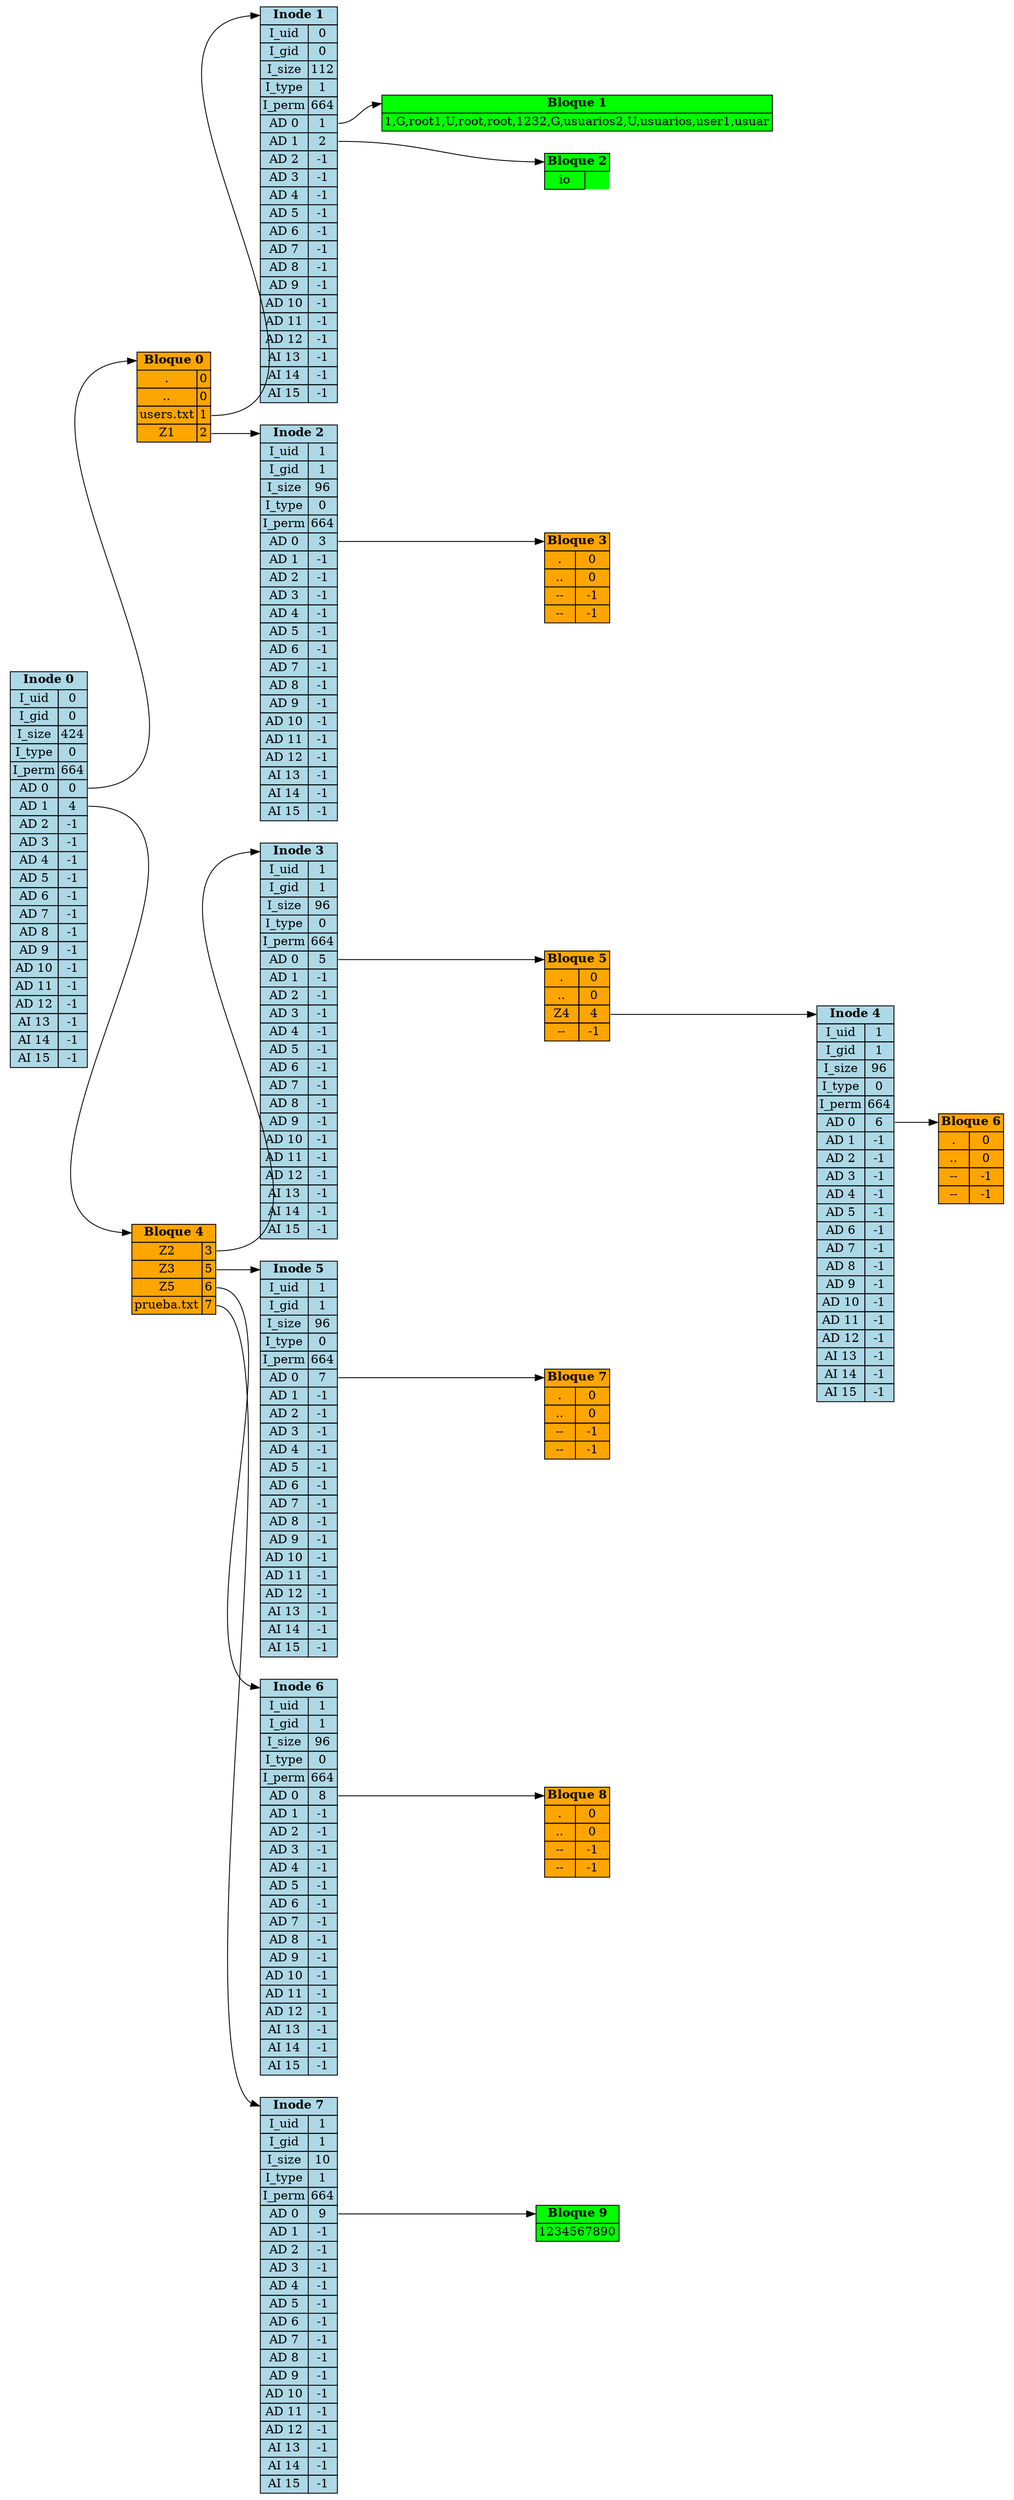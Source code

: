 digraph G {
	rankdir=LR;
	Bloque0 [ label=
	<<TABLE BORDER="0" CELLBORDER="1" CELLSPACING="0" BGCOLOR="orange">
		<TR><TD COLSPAN="2" PORT="b0"><B>Bloque 0</B></TD></TR>
		<TR><TD>.</TD><TD PORT="p0">0</TD></TR>
		<TR><TD>..</TD><TD PORT="p1">0</TD></TR>
		<TR><TD>users.txt</TD><TD PORT="p2">1</TD></TR>
		<TR><TD>Z1</TD><TD PORT="p3">2</TD></TR>
	</TABLE>>, shape=plaintext ];
	Bloque1 [ label=
	<<TABLE BORDER="0" CELLBORDER="1" CELLSPACING="0" BGCOLOR="green">
		<TR><TD COLSPAN="2" PORT="b1"><B>Bloque 1</B></TD></TR>
		<TR><TD>1,G,root
1,U,root,root,123
2,G,usuarios
2,U,usuarios,user1,usuar</TD></TR>
	</TABLE>>, shape=plaintext ];
	Bloque2 [ label=
	<<TABLE BORDER="0" CELLBORDER="1" CELLSPACING="0" BGCOLOR="green">
		<TR><TD COLSPAN="2" PORT="b2"><B>Bloque 2</B></TD></TR>
		<TR><TD>io
</TD></TR>
	</TABLE>>, shape=plaintext ];
	Bloque3 [ label=
	<<TABLE BORDER="0" CELLBORDER="1" CELLSPACING="0" BGCOLOR="orange">
		<TR><TD COLSPAN="2" PORT="b3"><B>Bloque 3</B></TD></TR>
		<TR><TD>.</TD><TD PORT="p0">0</TD></TR>
		<TR><TD>..</TD><TD PORT="p1">0</TD></TR>
		<TR><TD>--</TD><TD PORT="p2">-1</TD></TR>
		<TR><TD>--</TD><TD PORT="p3">-1</TD></TR>
	</TABLE>>, shape=plaintext ];
	Bloque4 [ label=
	<<TABLE BORDER="0" CELLBORDER="1" CELLSPACING="0" BGCOLOR="orange">
		<TR><TD COLSPAN="2" PORT="b4"><B>Bloque 4</B></TD></TR>
		<TR><TD>Z2</TD><TD PORT="p0">3</TD></TR>
		<TR><TD>Z3</TD><TD PORT="p1">5</TD></TR>
		<TR><TD>Z5</TD><TD PORT="p2">6</TD></TR>
		<TR><TD>prueba.txt</TD><TD PORT="p3">7</TD></TR>
	</TABLE>>, shape=plaintext ];
	Bloque5 [ label=
	<<TABLE BORDER="0" CELLBORDER="1" CELLSPACING="0" BGCOLOR="orange">
		<TR><TD COLSPAN="2" PORT="b5"><B>Bloque 5</B></TD></TR>
		<TR><TD>.</TD><TD PORT="p0">0</TD></TR>
		<TR><TD>..</TD><TD PORT="p1">0</TD></TR>
		<TR><TD>Z4</TD><TD PORT="p2">4</TD></TR>
		<TR><TD>--</TD><TD PORT="p3">-1</TD></TR>
	</TABLE>>, shape=plaintext ];
	Bloque6 [ label=
	<<TABLE BORDER="0" CELLBORDER="1" CELLSPACING="0" BGCOLOR="orange">
		<TR><TD COLSPAN="2" PORT="b6"><B>Bloque 6</B></TD></TR>
		<TR><TD>.</TD><TD PORT="p0">0</TD></TR>
		<TR><TD>..</TD><TD PORT="p1">0</TD></TR>
		<TR><TD>--</TD><TD PORT="p2">-1</TD></TR>
		<TR><TD>--</TD><TD PORT="p3">-1</TD></TR>
	</TABLE>>, shape=plaintext ];
	Bloque7 [ label=
	<<TABLE BORDER="0" CELLBORDER="1" CELLSPACING="0" BGCOLOR="orange">
		<TR><TD COLSPAN="2" PORT="b7"><B>Bloque 7</B></TD></TR>
		<TR><TD>.</TD><TD PORT="p0">0</TD></TR>
		<TR><TD>..</TD><TD PORT="p1">0</TD></TR>
		<TR><TD>--</TD><TD PORT="p2">-1</TD></TR>
		<TR><TD>--</TD><TD PORT="p3">-1</TD></TR>
	</TABLE>>, shape=plaintext ];
	Bloque8 [ label=
	<<TABLE BORDER="0" CELLBORDER="1" CELLSPACING="0" BGCOLOR="orange">
		<TR><TD COLSPAN="2" PORT="b8"><B>Bloque 8</B></TD></TR>
		<TR><TD>.</TD><TD PORT="p0">0</TD></TR>
		<TR><TD>..</TD><TD PORT="p1">0</TD></TR>
		<TR><TD>--</TD><TD PORT="p2">-1</TD></TR>
		<TR><TD>--</TD><TD PORT="p3">-1</TD></TR>
	</TABLE>>, shape=plaintext ];
	Bloque9 [ label=
	<<TABLE BORDER="0" CELLBORDER="1" CELLSPACING="0" BGCOLOR="green">
		<TR><TD COLSPAN="2" PORT="b9"><B>Bloque 9</B></TD></TR>
		<TR><TD>1234567890</TD></TR>
	</TABLE>>, shape=plaintext ];
	Inodo0 [ label=
        <<TABLE BORDER="0" CELLBORDER="1" CELLSPACING="0" BGCOLOR="lightblue">
            <TR><TD COLSPAN="2" PORT="i0"><B>Inode 0</B></TD></TR>
            <TR><TD>I_uid</TD><TD>0</TD></TR>
            <TR><TD>I_gid</TD><TD>0</TD></TR>
            <TR><TD>I_size</TD><TD>424</TD></TR>
            <TR><TD>I_type</TD><TD>0</TD></TR>
            <TR><TD>I_perm</TD><TD>664</TD></TR>
        
			<TR><TD >AD 0</TD><TD PORT="p0">0</TD></TR>
            
			<TR><TD >AD 1</TD><TD PORT="p1">4</TD></TR>
            
			<TR><TD >AD 2</TD><TD PORT="p2">-1</TD></TR>
            
			<TR><TD >AD 3</TD><TD PORT="p3">-1</TD></TR>
            
			<TR><TD >AD 4</TD><TD PORT="p4">-1</TD></TR>
            
			<TR><TD >AD 5</TD><TD PORT="p5">-1</TD></TR>
            
			<TR><TD >AD 6</TD><TD PORT="p6">-1</TD></TR>
            
			<TR><TD >AD 7</TD><TD PORT="p7">-1</TD></TR>
            
			<TR><TD >AD 8</TD><TD PORT="p8">-1</TD></TR>
            
			<TR><TD >AD 9</TD><TD PORT="p9">-1</TD></TR>
            
			<TR><TD >AD 10</TD><TD PORT="p10">-1</TD></TR>
            
			<TR><TD >AD 11</TD><TD PORT="p11">-1</TD></TR>
            
			<TR><TD >AD 12</TD><TD PORT="p12">-1</TD></TR>
            
			<TR><TD>AI 13</TD><TD PORT="p13">-1</TD></TR>
            
			<TR><TD>AI 14</TD><TD PORT="p14">-1</TD></TR>
            
			<TR><TD>AI 15</TD><TD PORT="p15">-1</TD></TR>
            
	</TABLE>>, shape=plaintext ];
	Inodo1 [ label=
        <<TABLE BORDER="0" CELLBORDER="1" CELLSPACING="0" BGCOLOR="lightblue">
            <TR><TD COLSPAN="2" PORT="i1"><B>Inode 1</B></TD></TR>
            <TR><TD>I_uid</TD><TD>0</TD></TR>
            <TR><TD>I_gid</TD><TD>0</TD></TR>
            <TR><TD>I_size</TD><TD>112</TD></TR>
            <TR><TD>I_type</TD><TD>1</TD></TR>
            <TR><TD>I_perm</TD><TD>664</TD></TR>
        
			<TR><TD >AD 0</TD><TD PORT="p0">1</TD></TR>
            
			<TR><TD >AD 1</TD><TD PORT="p1">2</TD></TR>
            
			<TR><TD >AD 2</TD><TD PORT="p2">-1</TD></TR>
            
			<TR><TD >AD 3</TD><TD PORT="p3">-1</TD></TR>
            
			<TR><TD >AD 4</TD><TD PORT="p4">-1</TD></TR>
            
			<TR><TD >AD 5</TD><TD PORT="p5">-1</TD></TR>
            
			<TR><TD >AD 6</TD><TD PORT="p6">-1</TD></TR>
            
			<TR><TD >AD 7</TD><TD PORT="p7">-1</TD></TR>
            
			<TR><TD >AD 8</TD><TD PORT="p8">-1</TD></TR>
            
			<TR><TD >AD 9</TD><TD PORT="p9">-1</TD></TR>
            
			<TR><TD >AD 10</TD><TD PORT="p10">-1</TD></TR>
            
			<TR><TD >AD 11</TD><TD PORT="p11">-1</TD></TR>
            
			<TR><TD >AD 12</TD><TD PORT="p12">-1</TD></TR>
            
			<TR><TD>AI 13</TD><TD PORT="p13">-1</TD></TR>
            
			<TR><TD>AI 14</TD><TD PORT="p14">-1</TD></TR>
            
			<TR><TD>AI 15</TD><TD PORT="p15">-1</TD></TR>
            
	</TABLE>>, shape=plaintext ];
	Inodo2 [ label=
        <<TABLE BORDER="0" CELLBORDER="1" CELLSPACING="0" BGCOLOR="lightblue">
            <TR><TD COLSPAN="2" PORT="i2"><B>Inode 2</B></TD></TR>
            <TR><TD>I_uid</TD><TD>1</TD></TR>
            <TR><TD>I_gid</TD><TD>1</TD></TR>
            <TR><TD>I_size</TD><TD>96</TD></TR>
            <TR><TD>I_type</TD><TD>0</TD></TR>
            <TR><TD>I_perm</TD><TD>664</TD></TR>
        
			<TR><TD >AD 0</TD><TD PORT="p0">3</TD></TR>
            
			<TR><TD >AD 1</TD><TD PORT="p1">-1</TD></TR>
            
			<TR><TD >AD 2</TD><TD PORT="p2">-1</TD></TR>
            
			<TR><TD >AD 3</TD><TD PORT="p3">-1</TD></TR>
            
			<TR><TD >AD 4</TD><TD PORT="p4">-1</TD></TR>
            
			<TR><TD >AD 5</TD><TD PORT="p5">-1</TD></TR>
            
			<TR><TD >AD 6</TD><TD PORT="p6">-1</TD></TR>
            
			<TR><TD >AD 7</TD><TD PORT="p7">-1</TD></TR>
            
			<TR><TD >AD 8</TD><TD PORT="p8">-1</TD></TR>
            
			<TR><TD >AD 9</TD><TD PORT="p9">-1</TD></TR>
            
			<TR><TD >AD 10</TD><TD PORT="p10">-1</TD></TR>
            
			<TR><TD >AD 11</TD><TD PORT="p11">-1</TD></TR>
            
			<TR><TD >AD 12</TD><TD PORT="p12">-1</TD></TR>
            
			<TR><TD>AI 13</TD><TD PORT="p13">-1</TD></TR>
            
			<TR><TD>AI 14</TD><TD PORT="p14">-1</TD></TR>
            
			<TR><TD>AI 15</TD><TD PORT="p15">-1</TD></TR>
            
	</TABLE>>, shape=plaintext ];
	Inodo3 [ label=
        <<TABLE BORDER="0" CELLBORDER="1" CELLSPACING="0" BGCOLOR="lightblue">
            <TR><TD COLSPAN="2" PORT="i3"><B>Inode 3</B></TD></TR>
            <TR><TD>I_uid</TD><TD>1</TD></TR>
            <TR><TD>I_gid</TD><TD>1</TD></TR>
            <TR><TD>I_size</TD><TD>96</TD></TR>
            <TR><TD>I_type</TD><TD>0</TD></TR>
            <TR><TD>I_perm</TD><TD>664</TD></TR>
        
			<TR><TD >AD 0</TD><TD PORT="p0">5</TD></TR>
            
			<TR><TD >AD 1</TD><TD PORT="p1">-1</TD></TR>
            
			<TR><TD >AD 2</TD><TD PORT="p2">-1</TD></TR>
            
			<TR><TD >AD 3</TD><TD PORT="p3">-1</TD></TR>
            
			<TR><TD >AD 4</TD><TD PORT="p4">-1</TD></TR>
            
			<TR><TD >AD 5</TD><TD PORT="p5">-1</TD></TR>
            
			<TR><TD >AD 6</TD><TD PORT="p6">-1</TD></TR>
            
			<TR><TD >AD 7</TD><TD PORT="p7">-1</TD></TR>
            
			<TR><TD >AD 8</TD><TD PORT="p8">-1</TD></TR>
            
			<TR><TD >AD 9</TD><TD PORT="p9">-1</TD></TR>
            
			<TR><TD >AD 10</TD><TD PORT="p10">-1</TD></TR>
            
			<TR><TD >AD 11</TD><TD PORT="p11">-1</TD></TR>
            
			<TR><TD >AD 12</TD><TD PORT="p12">-1</TD></TR>
            
			<TR><TD>AI 13</TD><TD PORT="p13">-1</TD></TR>
            
			<TR><TD>AI 14</TD><TD PORT="p14">-1</TD></TR>
            
			<TR><TD>AI 15</TD><TD PORT="p15">-1</TD></TR>
            
	</TABLE>>, shape=plaintext ];
	Inodo4 [ label=
        <<TABLE BORDER="0" CELLBORDER="1" CELLSPACING="0" BGCOLOR="lightblue">
            <TR><TD COLSPAN="2" PORT="i4"><B>Inode 4</B></TD></TR>
            <TR><TD>I_uid</TD><TD>1</TD></TR>
            <TR><TD>I_gid</TD><TD>1</TD></TR>
            <TR><TD>I_size</TD><TD>96</TD></TR>
            <TR><TD>I_type</TD><TD>0</TD></TR>
            <TR><TD>I_perm</TD><TD>664</TD></TR>
        
			<TR><TD >AD 0</TD><TD PORT="p0">6</TD></TR>
            
			<TR><TD >AD 1</TD><TD PORT="p1">-1</TD></TR>
            
			<TR><TD >AD 2</TD><TD PORT="p2">-1</TD></TR>
            
			<TR><TD >AD 3</TD><TD PORT="p3">-1</TD></TR>
            
			<TR><TD >AD 4</TD><TD PORT="p4">-1</TD></TR>
            
			<TR><TD >AD 5</TD><TD PORT="p5">-1</TD></TR>
            
			<TR><TD >AD 6</TD><TD PORT="p6">-1</TD></TR>
            
			<TR><TD >AD 7</TD><TD PORT="p7">-1</TD></TR>
            
			<TR><TD >AD 8</TD><TD PORT="p8">-1</TD></TR>
            
			<TR><TD >AD 9</TD><TD PORT="p9">-1</TD></TR>
            
			<TR><TD >AD 10</TD><TD PORT="p10">-1</TD></TR>
            
			<TR><TD >AD 11</TD><TD PORT="p11">-1</TD></TR>
            
			<TR><TD >AD 12</TD><TD PORT="p12">-1</TD></TR>
            
			<TR><TD>AI 13</TD><TD PORT="p13">-1</TD></TR>
            
			<TR><TD>AI 14</TD><TD PORT="p14">-1</TD></TR>
            
			<TR><TD>AI 15</TD><TD PORT="p15">-1</TD></TR>
            
	</TABLE>>, shape=plaintext ];
	Inodo5 [ label=
        <<TABLE BORDER="0" CELLBORDER="1" CELLSPACING="0" BGCOLOR="lightblue">
            <TR><TD COLSPAN="2" PORT="i5"><B>Inode 5</B></TD></TR>
            <TR><TD>I_uid</TD><TD>1</TD></TR>
            <TR><TD>I_gid</TD><TD>1</TD></TR>
            <TR><TD>I_size</TD><TD>96</TD></TR>
            <TR><TD>I_type</TD><TD>0</TD></TR>
            <TR><TD>I_perm</TD><TD>664</TD></TR>
        
			<TR><TD >AD 0</TD><TD PORT="p0">7</TD></TR>
            
			<TR><TD >AD 1</TD><TD PORT="p1">-1</TD></TR>
            
			<TR><TD >AD 2</TD><TD PORT="p2">-1</TD></TR>
            
			<TR><TD >AD 3</TD><TD PORT="p3">-1</TD></TR>
            
			<TR><TD >AD 4</TD><TD PORT="p4">-1</TD></TR>
            
			<TR><TD >AD 5</TD><TD PORT="p5">-1</TD></TR>
            
			<TR><TD >AD 6</TD><TD PORT="p6">-1</TD></TR>
            
			<TR><TD >AD 7</TD><TD PORT="p7">-1</TD></TR>
            
			<TR><TD >AD 8</TD><TD PORT="p8">-1</TD></TR>
            
			<TR><TD >AD 9</TD><TD PORT="p9">-1</TD></TR>
            
			<TR><TD >AD 10</TD><TD PORT="p10">-1</TD></TR>
            
			<TR><TD >AD 11</TD><TD PORT="p11">-1</TD></TR>
            
			<TR><TD >AD 12</TD><TD PORT="p12">-1</TD></TR>
            
			<TR><TD>AI 13</TD><TD PORT="p13">-1</TD></TR>
            
			<TR><TD>AI 14</TD><TD PORT="p14">-1</TD></TR>
            
			<TR><TD>AI 15</TD><TD PORT="p15">-1</TD></TR>
            
	</TABLE>>, shape=plaintext ];
	Inodo6 [ label=
        <<TABLE BORDER="0" CELLBORDER="1" CELLSPACING="0" BGCOLOR="lightblue">
            <TR><TD COLSPAN="2" PORT="i6"><B>Inode 6</B></TD></TR>
            <TR><TD>I_uid</TD><TD>1</TD></TR>
            <TR><TD>I_gid</TD><TD>1</TD></TR>
            <TR><TD>I_size</TD><TD>96</TD></TR>
            <TR><TD>I_type</TD><TD>0</TD></TR>
            <TR><TD>I_perm</TD><TD>664</TD></TR>
        
			<TR><TD >AD 0</TD><TD PORT="p0">8</TD></TR>
            
			<TR><TD >AD 1</TD><TD PORT="p1">-1</TD></TR>
            
			<TR><TD >AD 2</TD><TD PORT="p2">-1</TD></TR>
            
			<TR><TD >AD 3</TD><TD PORT="p3">-1</TD></TR>
            
			<TR><TD >AD 4</TD><TD PORT="p4">-1</TD></TR>
            
			<TR><TD >AD 5</TD><TD PORT="p5">-1</TD></TR>
            
			<TR><TD >AD 6</TD><TD PORT="p6">-1</TD></TR>
            
			<TR><TD >AD 7</TD><TD PORT="p7">-1</TD></TR>
            
			<TR><TD >AD 8</TD><TD PORT="p8">-1</TD></TR>
            
			<TR><TD >AD 9</TD><TD PORT="p9">-1</TD></TR>
            
			<TR><TD >AD 10</TD><TD PORT="p10">-1</TD></TR>
            
			<TR><TD >AD 11</TD><TD PORT="p11">-1</TD></TR>
            
			<TR><TD >AD 12</TD><TD PORT="p12">-1</TD></TR>
            
			<TR><TD>AI 13</TD><TD PORT="p13">-1</TD></TR>
            
			<TR><TD>AI 14</TD><TD PORT="p14">-1</TD></TR>
            
			<TR><TD>AI 15</TD><TD PORT="p15">-1</TD></TR>
            
	</TABLE>>, shape=plaintext ];
	Inodo7 [ label=
        <<TABLE BORDER="0" CELLBORDER="1" CELLSPACING="0" BGCOLOR="lightblue">
            <TR><TD COLSPAN="2" PORT="i7"><B>Inode 7</B></TD></TR>
            <TR><TD>I_uid</TD><TD>1</TD></TR>
            <TR><TD>I_gid</TD><TD>1</TD></TR>
            <TR><TD>I_size</TD><TD>10</TD></TR>
            <TR><TD>I_type</TD><TD>1</TD></TR>
            <TR><TD>I_perm</TD><TD>664</TD></TR>
        
			<TR><TD >AD 0</TD><TD PORT="p0">9</TD></TR>
            
			<TR><TD >AD 1</TD><TD PORT="p1">-1</TD></TR>
            
			<TR><TD >AD 2</TD><TD PORT="p2">-1</TD></TR>
            
			<TR><TD >AD 3</TD><TD PORT="p3">-1</TD></TR>
            
			<TR><TD >AD 4</TD><TD PORT="p4">-1</TD></TR>
            
			<TR><TD >AD 5</TD><TD PORT="p5">-1</TD></TR>
            
			<TR><TD >AD 6</TD><TD PORT="p6">-1</TD></TR>
            
			<TR><TD >AD 7</TD><TD PORT="p7">-1</TD></TR>
            
			<TR><TD >AD 8</TD><TD PORT="p8">-1</TD></TR>
            
			<TR><TD >AD 9</TD><TD PORT="p9">-1</TD></TR>
            
			<TR><TD >AD 10</TD><TD PORT="p10">-1</TD></TR>
            
			<TR><TD >AD 11</TD><TD PORT="p11">-1</TD></TR>
            
			<TR><TD >AD 12</TD><TD PORT="p12">-1</TD></TR>
            
			<TR><TD>AI 13</TD><TD PORT="p13">-1</TD></TR>
            
			<TR><TD>AI 14</TD><TD PORT="p14">-1</TD></TR>
            
			<TR><TD>AI 15</TD><TD PORT="p15">-1</TD></TR>
            
	</TABLE>>, shape=plaintext ];

	Inodo0:p0 -> Bloque0:b0
	Inodo0:p1 -> Bloque4:b4
	 Bloque0:p2:e -> Inodo1:i1:w 
	 Bloque0:p3:e -> Inodo2:i2:w 
	 Bloque4:p0:e -> Inodo3:i3:w 
	 Bloque4:p1:e -> Inodo5:i5:w 
	 Bloque4:p2:e -> Inodo6:i6:w 
	 Bloque4:p3:e -> Inodo7:i7:w 
	Inodo1:p0 -> Bloque1:b1
	Inodo1:p1 -> Bloque2:b2
	Inodo2:p0 -> Bloque3:b3
	Inodo3:p0 -> Bloque5:b5
	 Bloque5:p2:e -> Inodo4:i4:w 
	Inodo4:p0 -> Bloque6:b6
	Inodo5:p0 -> Bloque7:b7
	Inodo6:p0 -> Bloque8:b8
	Inodo7:p0 -> Bloque9:b9

}